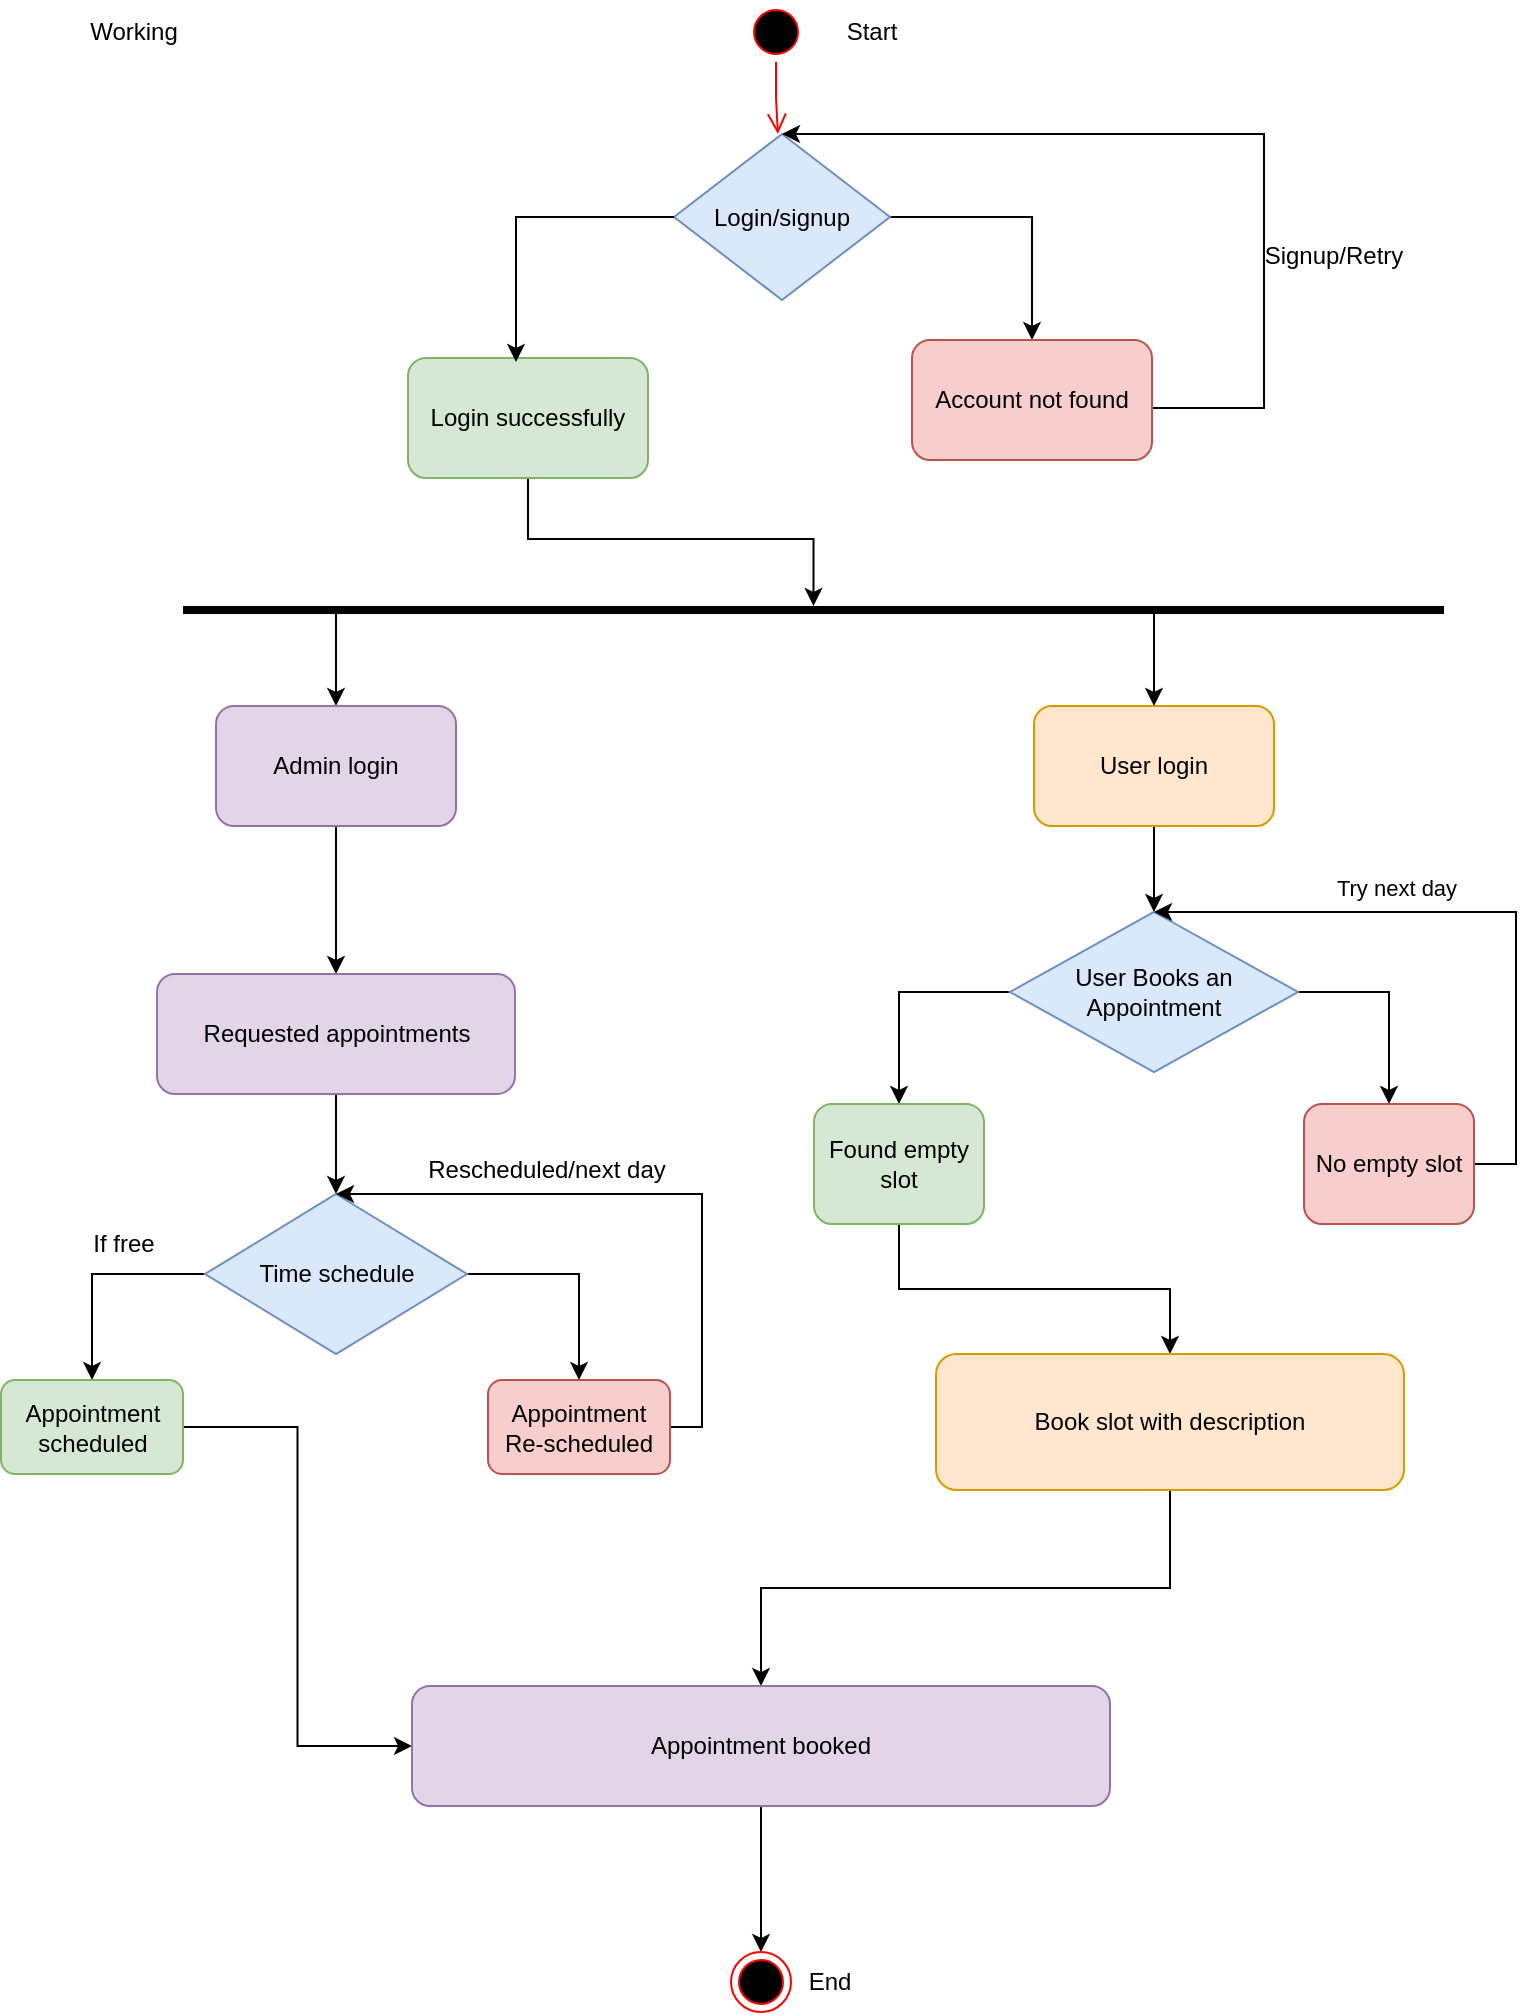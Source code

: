 <mxfile version="23.0.2" type="device">
  <diagram name="Page-1" id="75P4kq5jWjCw0nrqWp4V">
    <mxGraphModel dx="1050" dy="557" grid="0" gridSize="10" guides="1" tooltips="1" connect="1" arrows="1" fold="1" page="1" pageScale="1" pageWidth="827" pageHeight="1169" math="0" shadow="0">
      <root>
        <mxCell id="0" />
        <mxCell id="1" parent="0" />
        <mxCell id="TXgYef9cbjbsVy3rm6Yb-3" value="" style="ellipse;html=1;shape=startState;fillColor=#000000;strokeColor=#ff0000;" vertex="1" parent="1">
          <mxGeometry x="396" y="7" width="30" height="30" as="geometry" />
        </mxCell>
        <mxCell id="TXgYef9cbjbsVy3rm6Yb-4" value="" style="edgeStyle=orthogonalEdgeStyle;html=1;verticalAlign=bottom;endArrow=open;endSize=8;strokeColor=#ff0000;rounded=0;entryX=0.481;entryY=0;entryDx=0;entryDy=0;entryPerimeter=0;" edge="1" source="TXgYef9cbjbsVy3rm6Yb-3" parent="1" target="TXgYef9cbjbsVy3rm6Yb-7">
          <mxGeometry relative="1" as="geometry">
            <mxPoint x="411" y="107" as="targetPoint" />
          </mxGeometry>
        </mxCell>
        <mxCell id="TXgYef9cbjbsVy3rm6Yb-5" value="Start&lt;br&gt;" style="text;html=1;strokeColor=none;fillColor=none;align=center;verticalAlign=middle;whiteSpace=wrap;rounded=0;" vertex="1" parent="1">
          <mxGeometry x="429" y="7" width="60" height="30" as="geometry" />
        </mxCell>
        <mxCell id="TXgYef9cbjbsVy3rm6Yb-12" style="edgeStyle=orthogonalEdgeStyle;rounded=0;orthogonalLoop=1;jettySize=auto;html=1;entryX=0.5;entryY=0;entryDx=0;entryDy=0;" edge="1" parent="1" source="TXgYef9cbjbsVy3rm6Yb-7" target="TXgYef9cbjbsVy3rm6Yb-11">
          <mxGeometry relative="1" as="geometry" />
        </mxCell>
        <mxCell id="TXgYef9cbjbsVy3rm6Yb-7" value="Login/signup" style="rhombus;whiteSpace=wrap;html=1;fillColor=#dae8fc;strokeColor=#6c8ebf;" vertex="1" parent="1">
          <mxGeometry x="360" y="73" width="108" height="83" as="geometry" />
        </mxCell>
        <mxCell id="TXgYef9cbjbsVy3rm6Yb-19" style="edgeStyle=orthogonalEdgeStyle;rounded=0;orthogonalLoop=1;jettySize=auto;html=1;" edge="1" parent="1" source="TXgYef9cbjbsVy3rm6Yb-9" target="TXgYef9cbjbsVy3rm6Yb-18">
          <mxGeometry relative="1" as="geometry" />
        </mxCell>
        <mxCell id="TXgYef9cbjbsVy3rm6Yb-9" value="Login successfully" style="rounded=1;whiteSpace=wrap;html=1;fillColor=#d5e8d4;strokeColor=#82b366;" vertex="1" parent="1">
          <mxGeometry x="227" y="185" width="120" height="60" as="geometry" />
        </mxCell>
        <mxCell id="TXgYef9cbjbsVy3rm6Yb-10" style="edgeStyle=orthogonalEdgeStyle;rounded=0;orthogonalLoop=1;jettySize=auto;html=1;entryX=0.45;entryY=0.033;entryDx=0;entryDy=0;entryPerimeter=0;" edge="1" parent="1" source="TXgYef9cbjbsVy3rm6Yb-7" target="TXgYef9cbjbsVy3rm6Yb-9">
          <mxGeometry relative="1" as="geometry" />
        </mxCell>
        <mxCell id="TXgYef9cbjbsVy3rm6Yb-13" style="edgeStyle=orthogonalEdgeStyle;rounded=0;orthogonalLoop=1;jettySize=auto;html=1;entryX=0.5;entryY=0;entryDx=0;entryDy=0;exitX=1;exitY=0.5;exitDx=0;exitDy=0;" edge="1" parent="1" source="TXgYef9cbjbsVy3rm6Yb-11" target="TXgYef9cbjbsVy3rm6Yb-7">
          <mxGeometry relative="1" as="geometry">
            <mxPoint x="654" y="19.5" as="targetPoint" />
            <mxPoint x="605" y="209.5" as="sourcePoint" />
            <Array as="points">
              <mxPoint x="599" y="210" />
              <mxPoint x="655" y="210" />
              <mxPoint x="655" y="73" />
            </Array>
          </mxGeometry>
        </mxCell>
        <mxCell id="TXgYef9cbjbsVy3rm6Yb-11" value="Account not found" style="rounded=1;whiteSpace=wrap;html=1;fillColor=#f8cecc;strokeColor=#b85450;" vertex="1" parent="1">
          <mxGeometry x="479" y="176" width="120" height="60" as="geometry" />
        </mxCell>
        <mxCell id="TXgYef9cbjbsVy3rm6Yb-14" value="Signup/Retry" style="text;html=1;strokeColor=none;fillColor=none;align=center;verticalAlign=middle;whiteSpace=wrap;rounded=0;" vertex="1" parent="1">
          <mxGeometry x="660" y="119" width="60" height="30" as="geometry" />
        </mxCell>
        <mxCell id="TXgYef9cbjbsVy3rm6Yb-18" value="" style="line;strokeWidth=4;html=1;perimeter=backbonePerimeter;points=[];outlineConnect=0;" vertex="1" parent="1">
          <mxGeometry x="114.5" y="306" width="630.5" height="10" as="geometry" />
        </mxCell>
        <mxCell id="TXgYef9cbjbsVy3rm6Yb-20" value="" style="endArrow=classic;html=1;rounded=0;entryX=0.5;entryY=0;entryDx=0;entryDy=0;" edge="1" parent="1" source="TXgYef9cbjbsVy3rm6Yb-18" target="TXgYef9cbjbsVy3rm6Yb-21">
          <mxGeometry width="50" height="50" relative="1" as="geometry">
            <mxPoint x="187" y="397" as="sourcePoint" />
            <mxPoint x="191" y="367" as="targetPoint" />
          </mxGeometry>
        </mxCell>
        <mxCell id="TXgYef9cbjbsVy3rm6Yb-40" style="edgeStyle=orthogonalEdgeStyle;rounded=0;orthogonalLoop=1;jettySize=auto;html=1;" edge="1" parent="1" source="TXgYef9cbjbsVy3rm6Yb-21" target="TXgYef9cbjbsVy3rm6Yb-39">
          <mxGeometry relative="1" as="geometry" />
        </mxCell>
        <mxCell id="TXgYef9cbjbsVy3rm6Yb-21" value="Admin login" style="rounded=1;whiteSpace=wrap;html=1;fillColor=#e1d5e7;strokeColor=#9673a6;" vertex="1" parent="1">
          <mxGeometry x="131" y="359" width="120" height="60" as="geometry" />
        </mxCell>
        <mxCell id="TXgYef9cbjbsVy3rm6Yb-28" style="edgeStyle=orthogonalEdgeStyle;rounded=0;orthogonalLoop=1;jettySize=auto;html=1;" edge="1" parent="1" source="TXgYef9cbjbsVy3rm6Yb-22" target="TXgYef9cbjbsVy3rm6Yb-27">
          <mxGeometry relative="1" as="geometry" />
        </mxCell>
        <mxCell id="TXgYef9cbjbsVy3rm6Yb-22" value="User login" style="rounded=1;whiteSpace=wrap;html=1;fillColor=#ffe6cc;strokeColor=#d79b00;" vertex="1" parent="1">
          <mxGeometry x="540" y="359" width="120" height="60" as="geometry" />
        </mxCell>
        <mxCell id="TXgYef9cbjbsVy3rm6Yb-23" value="" style="endArrow=classic;html=1;rounded=0;entryX=0.5;entryY=0;entryDx=0;entryDy=0;" edge="1" parent="1" source="TXgYef9cbjbsVy3rm6Yb-18" target="TXgYef9cbjbsVy3rm6Yb-22">
          <mxGeometry width="50" height="50" relative="1" as="geometry">
            <mxPoint x="420" y="390" as="sourcePoint" />
            <mxPoint x="510" y="351" as="targetPoint" />
          </mxGeometry>
        </mxCell>
        <mxCell id="TXgYef9cbjbsVy3rm6Yb-31" style="edgeStyle=orthogonalEdgeStyle;rounded=0;orthogonalLoop=1;jettySize=auto;html=1;entryX=0.5;entryY=0;entryDx=0;entryDy=0;" edge="1" parent="1" source="TXgYef9cbjbsVy3rm6Yb-27" target="TXgYef9cbjbsVy3rm6Yb-29">
          <mxGeometry relative="1" as="geometry" />
        </mxCell>
        <mxCell id="TXgYef9cbjbsVy3rm6Yb-34" style="edgeStyle=orthogonalEdgeStyle;rounded=0;orthogonalLoop=1;jettySize=auto;html=1;entryX=0.5;entryY=0;entryDx=0;entryDy=0;" edge="1" parent="1" source="TXgYef9cbjbsVy3rm6Yb-27" target="TXgYef9cbjbsVy3rm6Yb-33">
          <mxGeometry relative="1" as="geometry" />
        </mxCell>
        <mxCell id="TXgYef9cbjbsVy3rm6Yb-27" value="User Books an Appointment" style="rhombus;whiteSpace=wrap;html=1;fillColor=#dae8fc;strokeColor=#6c8ebf;" vertex="1" parent="1">
          <mxGeometry x="528" y="462" width="144" height="80" as="geometry" />
        </mxCell>
        <mxCell id="TXgYef9cbjbsVy3rm6Yb-38" style="edgeStyle=orthogonalEdgeStyle;rounded=0;orthogonalLoop=1;jettySize=auto;html=1;" edge="1" parent="1" source="TXgYef9cbjbsVy3rm6Yb-29" target="TXgYef9cbjbsVy3rm6Yb-37">
          <mxGeometry relative="1" as="geometry" />
        </mxCell>
        <mxCell id="TXgYef9cbjbsVy3rm6Yb-29" value="Found empty slot" style="rounded=1;whiteSpace=wrap;html=1;fillColor=#d5e8d4;strokeColor=#82b366;" vertex="1" parent="1">
          <mxGeometry x="430" y="558" width="85" height="60" as="geometry" />
        </mxCell>
        <mxCell id="TXgYef9cbjbsVy3rm6Yb-35" style="edgeStyle=orthogonalEdgeStyle;rounded=0;orthogonalLoop=1;jettySize=auto;html=1;entryX=0.5;entryY=0;entryDx=0;entryDy=0;" edge="1" parent="1" source="TXgYef9cbjbsVy3rm6Yb-33" target="TXgYef9cbjbsVy3rm6Yb-27">
          <mxGeometry relative="1" as="geometry">
            <mxPoint x="780" y="383" as="targetPoint" />
            <Array as="points">
              <mxPoint x="781" y="588" />
              <mxPoint x="781" y="462" />
            </Array>
          </mxGeometry>
        </mxCell>
        <mxCell id="TXgYef9cbjbsVy3rm6Yb-36" value="Try next day" style="edgeLabel;html=1;align=center;verticalAlign=middle;resizable=0;points=[];" vertex="1" connectable="0" parent="TXgYef9cbjbsVy3rm6Yb-35">
          <mxGeometry x="0.559" y="-1" relative="1" as="geometry">
            <mxPoint x="48" y="-11" as="offset" />
          </mxGeometry>
        </mxCell>
        <mxCell id="TXgYef9cbjbsVy3rm6Yb-33" value="No empty slot" style="rounded=1;whiteSpace=wrap;html=1;fillColor=#f8cecc;strokeColor=#b85450;" vertex="1" parent="1">
          <mxGeometry x="675" y="558" width="85" height="60" as="geometry" />
        </mxCell>
        <mxCell id="TXgYef9cbjbsVy3rm6Yb-54" style="edgeStyle=orthogonalEdgeStyle;rounded=0;orthogonalLoop=1;jettySize=auto;html=1;" edge="1" parent="1" source="TXgYef9cbjbsVy3rm6Yb-37" target="TXgYef9cbjbsVy3rm6Yb-52">
          <mxGeometry relative="1" as="geometry" />
        </mxCell>
        <mxCell id="TXgYef9cbjbsVy3rm6Yb-37" value="Book slot with description" style="rounded=1;whiteSpace=wrap;html=1;fillColor=#ffe6cc;strokeColor=#d79b00;" vertex="1" parent="1">
          <mxGeometry x="491" y="683" width="234" height="68" as="geometry" />
        </mxCell>
        <mxCell id="TXgYef9cbjbsVy3rm6Yb-42" style="edgeStyle=orthogonalEdgeStyle;rounded=0;orthogonalLoop=1;jettySize=auto;html=1;entryX=0.5;entryY=0;entryDx=0;entryDy=0;" edge="1" parent="1" source="TXgYef9cbjbsVy3rm6Yb-39" target="TXgYef9cbjbsVy3rm6Yb-41">
          <mxGeometry relative="1" as="geometry" />
        </mxCell>
        <mxCell id="TXgYef9cbjbsVy3rm6Yb-39" value="Requested appointments" style="rounded=1;whiteSpace=wrap;html=1;fillColor=#e1d5e7;strokeColor=#9673a6;" vertex="1" parent="1">
          <mxGeometry x="101.5" y="493" width="179" height="60" as="geometry" />
        </mxCell>
        <mxCell id="TXgYef9cbjbsVy3rm6Yb-45" style="edgeStyle=orthogonalEdgeStyle;rounded=0;orthogonalLoop=1;jettySize=auto;html=1;entryX=0.5;entryY=0;entryDx=0;entryDy=0;" edge="1" parent="1" source="TXgYef9cbjbsVy3rm6Yb-41" target="TXgYef9cbjbsVy3rm6Yb-43">
          <mxGeometry relative="1" as="geometry" />
        </mxCell>
        <mxCell id="TXgYef9cbjbsVy3rm6Yb-49" style="edgeStyle=orthogonalEdgeStyle;rounded=0;orthogonalLoop=1;jettySize=auto;html=1;entryX=0.5;entryY=0;entryDx=0;entryDy=0;" edge="1" parent="1" source="TXgYef9cbjbsVy3rm6Yb-41" target="TXgYef9cbjbsVy3rm6Yb-47">
          <mxGeometry relative="1" as="geometry" />
        </mxCell>
        <mxCell id="TXgYef9cbjbsVy3rm6Yb-41" value="Time schedule" style="rhombus;whiteSpace=wrap;html=1;fillColor=#dae8fc;strokeColor=#6c8ebf;" vertex="1" parent="1">
          <mxGeometry x="125.5" y="603" width="131" height="80" as="geometry" />
        </mxCell>
        <mxCell id="TXgYef9cbjbsVy3rm6Yb-53" style="edgeStyle=orthogonalEdgeStyle;rounded=0;orthogonalLoop=1;jettySize=auto;html=1;entryX=0;entryY=0.5;entryDx=0;entryDy=0;" edge="1" parent="1" source="TXgYef9cbjbsVy3rm6Yb-43" target="TXgYef9cbjbsVy3rm6Yb-52">
          <mxGeometry relative="1" as="geometry">
            <mxPoint x="69" y="810.6" as="targetPoint" />
          </mxGeometry>
        </mxCell>
        <mxCell id="TXgYef9cbjbsVy3rm6Yb-43" value="Appointment scheduled" style="rounded=1;whiteSpace=wrap;html=1;fillColor=#d5e8d4;strokeColor=#82b366;" vertex="1" parent="1">
          <mxGeometry x="23.5" y="696" width="91" height="47" as="geometry" />
        </mxCell>
        <mxCell id="TXgYef9cbjbsVy3rm6Yb-50" style="edgeStyle=orthogonalEdgeStyle;rounded=0;orthogonalLoop=1;jettySize=auto;html=1;entryX=0.5;entryY=0;entryDx=0;entryDy=0;" edge="1" parent="1" source="TXgYef9cbjbsVy3rm6Yb-47" target="TXgYef9cbjbsVy3rm6Yb-41">
          <mxGeometry relative="1" as="geometry">
            <mxPoint x="373" y="561" as="targetPoint" />
            <Array as="points">
              <mxPoint x="374" y="720" />
              <mxPoint x="374" y="603" />
            </Array>
          </mxGeometry>
        </mxCell>
        <mxCell id="TXgYef9cbjbsVy3rm6Yb-47" value="Appointment Re-scheduled" style="rounded=1;whiteSpace=wrap;html=1;fillColor=#f8cecc;strokeColor=#b85450;" vertex="1" parent="1">
          <mxGeometry x="267" y="696" width="91" height="47" as="geometry" />
        </mxCell>
        <mxCell id="TXgYef9cbjbsVy3rm6Yb-51" value="Rescheduled/next day" style="text;html=1;strokeColor=none;fillColor=none;align=center;verticalAlign=middle;whiteSpace=wrap;rounded=0;" vertex="1" parent="1">
          <mxGeometry x="232" y="576" width="129" height="30" as="geometry" />
        </mxCell>
        <mxCell id="TXgYef9cbjbsVy3rm6Yb-57" style="edgeStyle=orthogonalEdgeStyle;rounded=0;orthogonalLoop=1;jettySize=auto;html=1;" edge="1" parent="1" source="TXgYef9cbjbsVy3rm6Yb-52" target="TXgYef9cbjbsVy3rm6Yb-56">
          <mxGeometry relative="1" as="geometry" />
        </mxCell>
        <mxCell id="TXgYef9cbjbsVy3rm6Yb-52" value="Appointment booked" style="rounded=1;whiteSpace=wrap;html=1;fillColor=#e1d5e7;strokeColor=#9673a6;" vertex="1" parent="1">
          <mxGeometry x="229" y="849" width="349" height="60" as="geometry" />
        </mxCell>
        <mxCell id="TXgYef9cbjbsVy3rm6Yb-55" value="If free" style="text;html=1;strokeColor=none;fillColor=none;align=center;verticalAlign=middle;whiteSpace=wrap;rounded=0;" vertex="1" parent="1">
          <mxGeometry x="55" y="613" width="60" height="30" as="geometry" />
        </mxCell>
        <mxCell id="TXgYef9cbjbsVy3rm6Yb-56" value="" style="ellipse;html=1;shape=endState;fillColor=#000000;strokeColor=#ff0000;" vertex="1" parent="1">
          <mxGeometry x="388.5" y="982" width="30" height="30" as="geometry" />
        </mxCell>
        <mxCell id="TXgYef9cbjbsVy3rm6Yb-58" value="End" style="text;html=1;strokeColor=none;fillColor=none;align=center;verticalAlign=middle;whiteSpace=wrap;rounded=0;" vertex="1" parent="1">
          <mxGeometry x="408" y="982" width="60" height="30" as="geometry" />
        </mxCell>
        <mxCell id="TXgYef9cbjbsVy3rm6Yb-59" value="Working" style="text;html=1;strokeColor=none;fillColor=none;align=center;verticalAlign=middle;whiteSpace=wrap;rounded=0;" vertex="1" parent="1">
          <mxGeometry x="60" y="7" width="60" height="30" as="geometry" />
        </mxCell>
      </root>
    </mxGraphModel>
  </diagram>
</mxfile>
